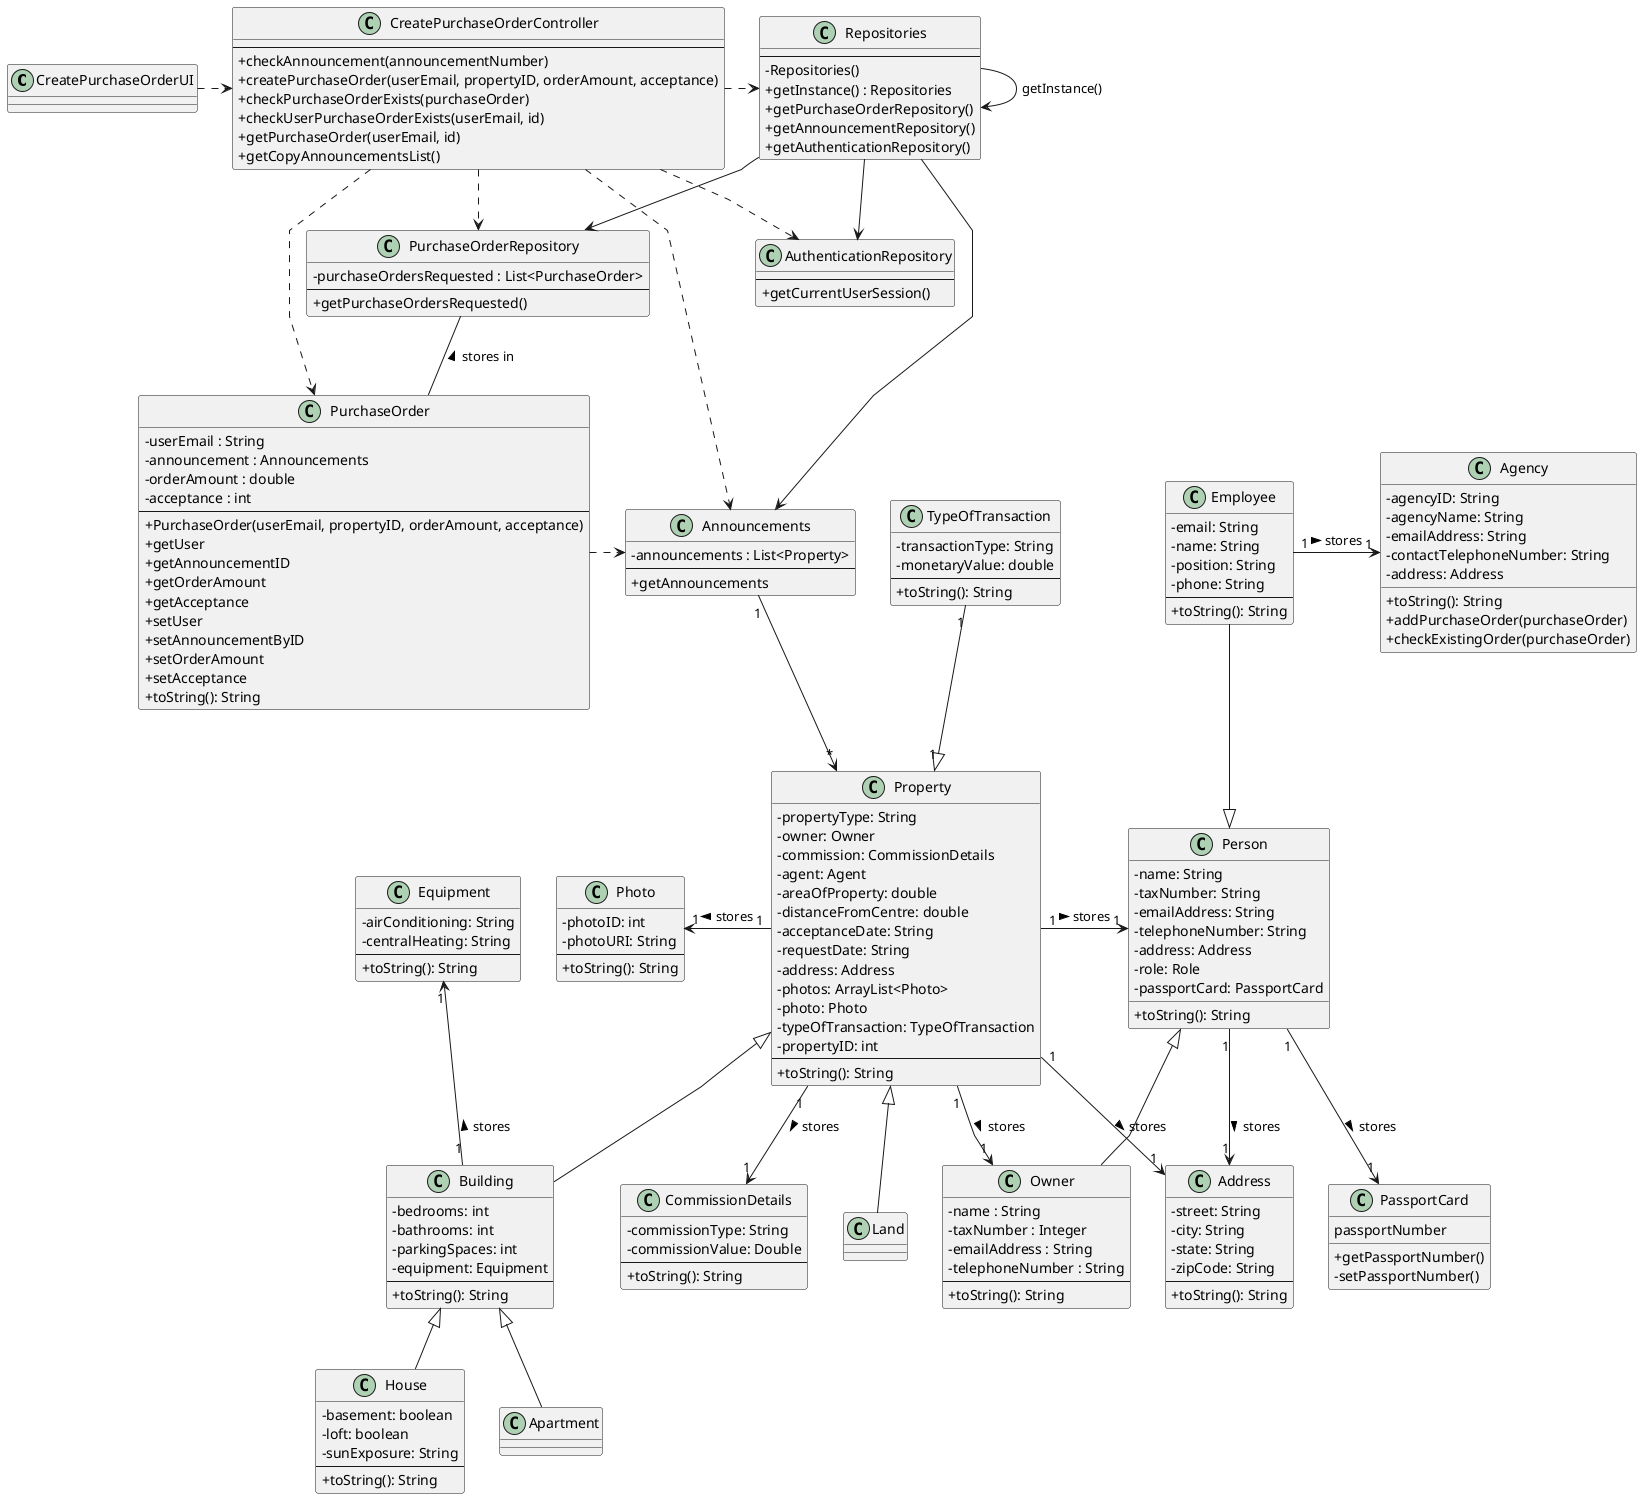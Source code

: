 @startuml
'skinparam monochrome true
skinparam packageStyle rectangle
skinparam shadowing false
skinparam linetype polyline
'skinparam linetype orto

skinparam classAttributeIconSize 0

'left to right direction

class CreatePurchaseOrderUI {
}

class CreatePurchaseOrderController {
    ---
    +checkAnnouncement(announcementNumber)
    +createPurchaseOrder(userEmail, propertyID, orderAmount, acceptance)
    +checkPurchaseOrderExists(purchaseOrder)
    +checkUserPurchaseOrderExists(userEmail, id)
    +getPurchaseOrder(userEmail, id)
    +getCopyAnnouncementsList()
}
class PurchaseOrder{
    - userEmail : String
    - announcement : Announcements
    - orderAmount : double
    - acceptance : int
    ---
    +PurchaseOrder(userEmail, propertyID, orderAmount, acceptance)
    +getUser
    +getAnnouncementID
    +getOrderAmount
    +getAcceptance
    +setUser
    +setAnnouncementByID
    +setOrderAmount
    +setAcceptance
    +toString(): String
}

class Repositories {
    ---
    - Repositories()
    +getInstance() : Repositories
    +getPurchaseOrderRepository()
    +getAnnouncementRepository()
    +getAuthenticationRepository()
}

class Announcements{
    - announcements : List<Property>
    ---
    +getAnnouncements
}

class AuthenticationRepository {
    ---
    +getCurrentUserSession()
}

class Property {
    - propertyType: String
    - owner: Owner
    - commission: CommissionDetails
    - agent: Agent
    - areaOfProperty: double
    - distanceFromCentre: double
    - acceptanceDate: String
    - requestDate: String
    - address: Address
    - photos: ArrayList<Photo>
    - photo: Photo
    - typeOfTransaction: TypeOfTransaction
    - propertyID: int
    ---
'    + setCommissionDetails(commission: CommissionDetails): void
'    + setPropertyType(propertyType: String): void
'    + setAgent(agent: Agent): void
'    + getAgent(): Agent
'    + getDistanceFromCentre(): double
'    + setDistanceFromCentre(distanceFromCentre: double): void
'    + getAreaOfProperty(): double
'    + setAreaOfProperty(areaOfProperty: double): void
'    + getAcceptanceDate(): String
'    + setAcceptanceDate(acceptanceDate: String): void
'    + getRequestDate(): String
'    + setRequestDate(requestDate: String): void
'    + getAddress(): Address
'    + getPropertyID(): int
'    + getPropertyType(): String
'    + setAddress(address: Address): void
'    + getPhoto(): Photo
'    + setPhoto(photoURI: String): void
'    + getTypeOfTransaction(): TypeOfTransaction
'    + setTypeOfTransaction(transactionType: String, monetaryValue: double): void
'    + IsListed(property: Property): boolean
    + toString(): String
'    + setAddres(street: String, city: String, state: String, zipCode: String): void
}

class CommissionDetails {
  - commissionType: String
  - commissionValue: Double
  --
  + toString(): String
'  + getCommissionValue(): Double
'  + getCommissionType(): String
}

class TypeOfTransaction {
  - transactionType: String
  - monetaryValue: double
  --
'  + getTransactionType(): String
'  + setTransactionType(transactionType: String): void
'  + getMonetaryValue(): double
'  + setMonetaryValue(monetaryValue: double): void
  + toString(): String
}

class Address {
  - street: String
  - city: String
  - state: String
  - zipCode: String
  --
'  + getStreet(): String
'  + setStreet(street: String): void
'  + getCity(): String
'  + setCity(city: String): void
'  + getState(): String
'  + setState(state: String): void
'  + getZipCode(): String
'  + setZipCode(zipCode: String): void
  + toString(): String
'  + equals(address2: Address): boolean
}

class Photo {
  - photoID: int
  - photoURI: String
  --
'  + getPhotoID(): int
'  + setPhotoID(photoID: int): void
'  + getPhotoURI(): String
'  + setPhotoURI(photoURI: String): void
  + toString(): String
}

class Building {
  - bedrooms: int
  - bathrooms: int
  - parkingSpaces: int
  - equipment: Equipment
  --
'  + getBathrooms(): int
'  + setBathrooms(bathrooms: int): void
'  + getBedrooms(): int
'  + setBedrooms(bedrooms: int): void
'  + getParkingSpaces(): int
'  + setParkingSpaces(parkingSpaces: int): void
  + toString(): String
}

class Equipment {
    - airConditioning: String
    - centralHeating: String
    ---
'    + getAirConditioning(): String
'    + getCentralHeating(): String
'    + setAirConditioning(airConditioning: String): void
'    + setCentralHeating(centralHeating: String): void
    + toString(): String
}

class House {
  - basement: boolean
  - loft: boolean
  - sunExposure: String
  --
'  + setBasement(basement: boolean): void
'  + getBasement(): boolean
'  + setLoft(loft: boolean): void
'  + getLoft(): boolean
'  + getSunExposure(): String
'  + setSunExposure(sunExposure: String): void
  + toString(): String
}



class Owner{
    - name : String
    - taxNumber : Integer
    - emailAddress : String
    - telephoneNumber : String
    ---
'    +getTelephoneNumber()
'    +getEmailAddress()
'    +getTaxNumber()
'    +getName()
'    -setTelephoneNumber()
'    -setEmailAddress()
'    -setTaxNumber()
'    -setName()
    +toString(): String
}

class Land{}

class PassportCard{
    passportNumber

    +getPassportNumber()
    -setPassportNumber()
}

class Apartment{}

class Agency {
    - agencyID: String
    - agencyName: String
    - emailAddress: String
    - contactTelephoneNumber: String
    - address: Address

'    + getAgencyID(): String
'    + setAgencyID(agencyID: String): void
'    + getAgencyName(): String
'    + setAgencyName(agencyName: String): void
'    + getEmailAddress(): String
'    + setEmailAddress(emailAddress: String): void
'    + getContactTelephoneNumber(): String
'    + setContactTelephoneNumber(contactTelephoneNumber: String): void
'    + getAddress(): Address
'    + setAddress(address: Address): void
    + toString(): String
    +addPurchaseOrder(purchaseOrder)
    +checkExistingOrder(purchaseOrder)
}

class Employee {
    - email: String
    - name: String
    - position: String
    - phone: String
    ---
'    + Employee(email: String)
'    + equals(o: Object): boolean
'    + hashCode(): int
'    + hasEmail(email: String): boolean
'    + clone(): Employee
    + toString(): String
}


class Person {
    - name: String
    - taxNumber: String
    - emailAddress: String
    - telephoneNumber: String
    - address: Address
    - role: Role
    - passportCard: PassportCard
'    + getName(): String
'    + setName(name: String): void
'    + getTaxNumber(): String
'    + setTaxNumber(taxNumber: String): void
'    + getEmailAddress(): String
'    + setEmailAddress(emailAddress: String): void
'    + getTelephoneNumber(): String
'    + setTelephoneNumber(telephoneNumber: String): void
'    + getAddress(): Address
'    + setAddress(address: Address): void
'    + getRole(): Role
'    + setRole(role: Role): void
'    + getPassportCard(): PassportCard
'    + setPassportCard(passportCard: PassportCard): void
    + toString(): String
}

class PurchaseOrderRepository{
    - purchaseOrdersRequested : List<PurchaseOrder>
    ---
    +getPurchaseOrdersRequested()
}

CreatePurchaseOrderUI ..right> CreatePurchaseOrderController
CreatePurchaseOrderController ..> AuthenticationRepository
CreatePurchaseOrderController ..> PurchaseOrderRepository
CreatePurchaseOrderController ..> PurchaseOrder
CreatePurchaseOrderController ..right> Repositories
CreatePurchaseOrderController ..> Announcements

Repositories --> AuthenticationRepository
Repositories -> Repositories : getInstance()
Repositories --> Announcements
Repositories --> PurchaseOrderRepository
PurchaseOrderRepository -- PurchaseOrder : < stores in
PurchaseOrder .> Announcements

Employee --|> Person
Person <|- Owner
Employee "1" -> "1" Agency : stores >

Property "1" -> "1" Person : stores >
Announcements "1" -down-> "*" Property
Property <|-- Land
TypeOfTransaction "1"  --|> "1" Property
Property "1" --> "1" Owner : stores >
Property "1" --> "1" Address : stores >
Person "1" --> "1" Address : stores >
Property "1" --> "1" CommissionDetails : stores >
Equipment "1" <-- "1" Building : stores <
Photo "1" <- "1" Property : stores <
Person "1" --> "1" PassportCard : stores >
Property <|-- Building
Building <|-- House
Building <|-- Apartment

@enduml